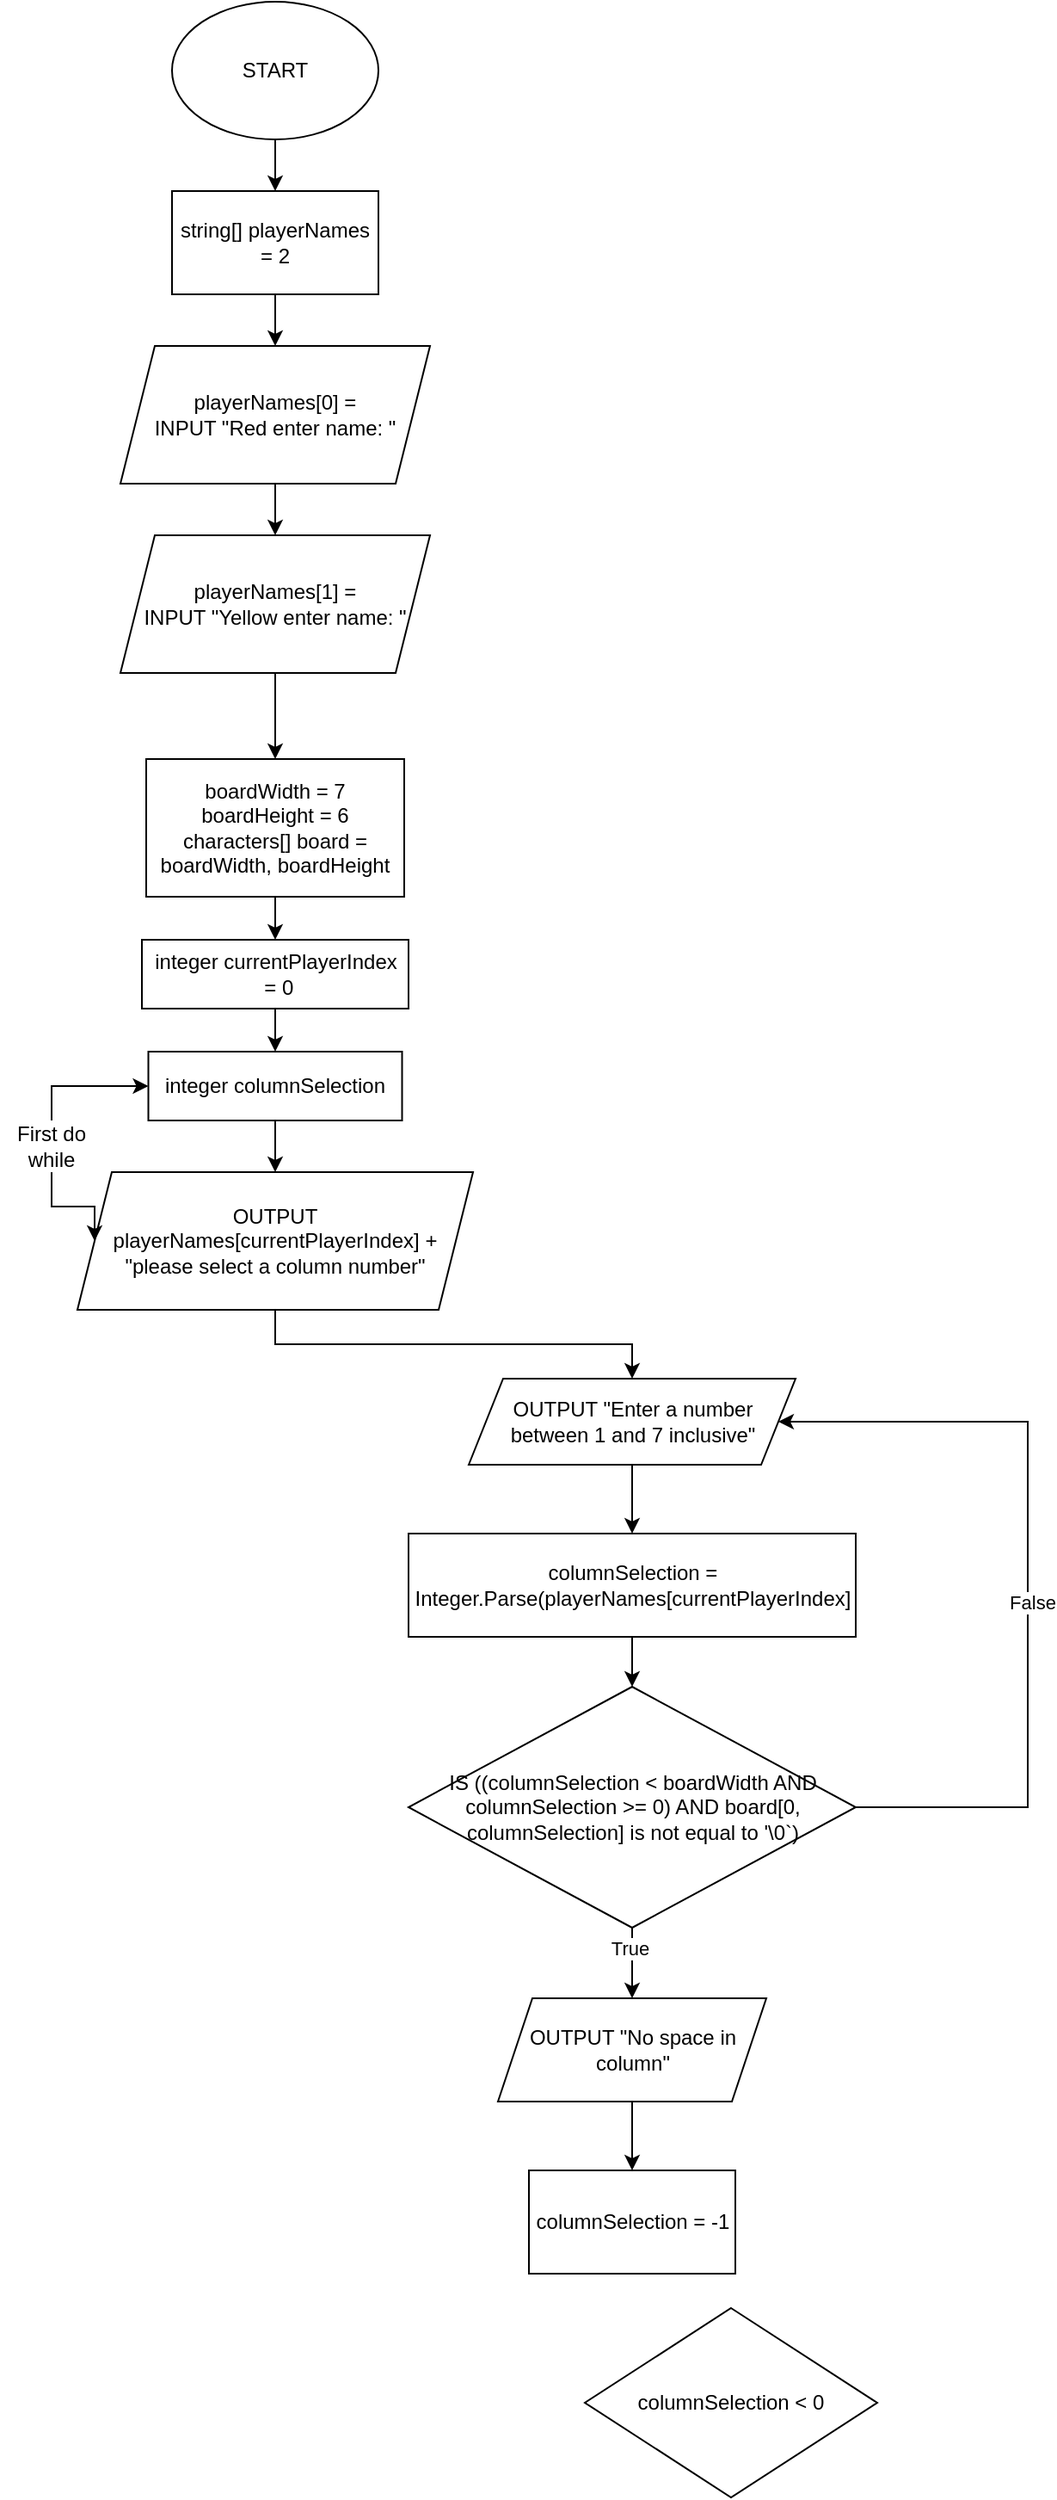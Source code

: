 <mxfile version="24.8.4">
  <diagram name="Page-1" id="pjpewN-Yp3IfkavCzUZb">
    <mxGraphModel dx="819" dy="426" grid="1" gridSize="10" guides="1" tooltips="1" connect="1" arrows="1" fold="1" page="1" pageScale="1" pageWidth="827" pageHeight="1169" math="0" shadow="0">
      <root>
        <mxCell id="0" />
        <mxCell id="1" parent="0" />
        <mxCell id="Q1-f9T-6cVv30_R7d4om-7" style="edgeStyle=orthogonalEdgeStyle;rounded=0;orthogonalLoop=1;jettySize=auto;html=1;exitX=0.5;exitY=1;exitDx=0;exitDy=0;entryX=0.5;entryY=0;entryDx=0;entryDy=0;" edge="1" parent="1" source="JSjSHIye_wGC4dCE1tIP-1" target="Q1-f9T-6cVv30_R7d4om-3">
          <mxGeometry relative="1" as="geometry" />
        </mxCell>
        <mxCell id="JSjSHIye_wGC4dCE1tIP-1" value="&lt;div&gt;START&lt;/div&gt;" style="ellipse;whiteSpace=wrap;html=1;labelBackgroundColor=none;" parent="1" vertex="1">
          <mxGeometry x="110" y="20" width="120" height="80" as="geometry" />
        </mxCell>
        <mxCell id="Q1-f9T-6cVv30_R7d4om-9" style="edgeStyle=orthogonalEdgeStyle;rounded=0;orthogonalLoop=1;jettySize=auto;html=1;exitX=0.5;exitY=1;exitDx=0;exitDy=0;entryX=0.5;entryY=0;entryDx=0;entryDy=0;" edge="1" parent="1" source="Q1-f9T-6cVv30_R7d4om-1" target="Q1-f9T-6cVv30_R7d4om-4">
          <mxGeometry relative="1" as="geometry" />
        </mxCell>
        <mxCell id="Q1-f9T-6cVv30_R7d4om-1" value="&lt;div&gt;&lt;div&gt;playerNames[0] =&lt;br&gt;&lt;/div&gt;INPUT &quot;Red enter name: &quot;&lt;/div&gt;" style="shape=parallelogram;perimeter=parallelogramPerimeter;whiteSpace=wrap;html=1;fixedSize=1;" vertex="1" parent="1">
          <mxGeometry x="80" y="220" width="180" height="80" as="geometry" />
        </mxCell>
        <mxCell id="Q1-f9T-6cVv30_R7d4om-8" style="edgeStyle=orthogonalEdgeStyle;rounded=0;orthogonalLoop=1;jettySize=auto;html=1;exitX=0.5;exitY=1;exitDx=0;exitDy=0;entryX=0.5;entryY=0;entryDx=0;entryDy=0;" edge="1" parent="1" source="Q1-f9T-6cVv30_R7d4om-3" target="Q1-f9T-6cVv30_R7d4om-1">
          <mxGeometry relative="1" as="geometry" />
        </mxCell>
        <mxCell id="Q1-f9T-6cVv30_R7d4om-3" value="string[] playerNames = 2" style="rounded=0;whiteSpace=wrap;html=1;" vertex="1" parent="1">
          <mxGeometry x="110" y="130" width="120" height="60" as="geometry" />
        </mxCell>
        <mxCell id="Q1-f9T-6cVv30_R7d4om-10" style="edgeStyle=orthogonalEdgeStyle;rounded=0;orthogonalLoop=1;jettySize=auto;html=1;exitX=0.5;exitY=1;exitDx=0;exitDy=0;entryX=0.5;entryY=0;entryDx=0;entryDy=0;" edge="1" parent="1" source="Q1-f9T-6cVv30_R7d4om-4" target="Q1-f9T-6cVv30_R7d4om-5">
          <mxGeometry relative="1" as="geometry" />
        </mxCell>
        <mxCell id="Q1-f9T-6cVv30_R7d4om-4" value="&lt;div&gt;playerNames[1] =&lt;br&gt;&lt;/div&gt;INPUT &quot;Yellow enter name: &quot;" style="shape=parallelogram;perimeter=parallelogramPerimeter;whiteSpace=wrap;html=1;fixedSize=1;" vertex="1" parent="1">
          <mxGeometry x="80" y="330" width="180" height="80" as="geometry" />
        </mxCell>
        <mxCell id="Q1-f9T-6cVv30_R7d4om-16" style="edgeStyle=orthogonalEdgeStyle;rounded=0;orthogonalLoop=1;jettySize=auto;html=1;exitX=0.5;exitY=1;exitDx=0;exitDy=0;entryX=0.5;entryY=0;entryDx=0;entryDy=0;" edge="1" parent="1" source="Q1-f9T-6cVv30_R7d4om-5" target="Q1-f9T-6cVv30_R7d4om-15">
          <mxGeometry relative="1" as="geometry" />
        </mxCell>
        <mxCell id="Q1-f9T-6cVv30_R7d4om-5" value="&lt;div&gt;boardWidth = 7&lt;/div&gt;&lt;div&gt;boardHeight = 6&lt;/div&gt;&lt;div&gt;characters[] board = boardWidth, boardHeight&lt;br&gt;&lt;/div&gt;" style="rounded=0;whiteSpace=wrap;html=1;" vertex="1" parent="1">
          <mxGeometry x="95" y="460" width="150" height="80" as="geometry" />
        </mxCell>
        <mxCell id="Q1-f9T-6cVv30_R7d4om-18" style="edgeStyle=orthogonalEdgeStyle;rounded=0;orthogonalLoop=1;jettySize=auto;html=1;exitX=0.5;exitY=1;exitDx=0;exitDy=0;entryX=0.5;entryY=0;entryDx=0;entryDy=0;" edge="1" parent="1" source="Q1-f9T-6cVv30_R7d4om-12" target="Q1-f9T-6cVv30_R7d4om-14">
          <mxGeometry relative="1" as="geometry" />
        </mxCell>
        <mxCell id="Q1-f9T-6cVv30_R7d4om-12" value="&lt;div&gt;integer columnSelection&lt;/div&gt;" style="rounded=0;whiteSpace=wrap;html=1;" vertex="1" parent="1">
          <mxGeometry x="96.25" y="630" width="147.5" height="40" as="geometry" />
        </mxCell>
        <mxCell id="Q1-f9T-6cVv30_R7d4om-27" style="edgeStyle=orthogonalEdgeStyle;rounded=0;orthogonalLoop=1;jettySize=auto;html=1;exitX=0.5;exitY=1;exitDx=0;exitDy=0;entryX=0.5;entryY=0;entryDx=0;entryDy=0;" edge="1" parent="1" source="Q1-f9T-6cVv30_R7d4om-14" target="Q1-f9T-6cVv30_R7d4om-24">
          <mxGeometry relative="1" as="geometry" />
        </mxCell>
        <mxCell id="Q1-f9T-6cVv30_R7d4om-14" value="OUTPUT playerNames[currentPlayerIndex] + &quot;please select a column number&quot;" style="shape=parallelogram;perimeter=parallelogramPerimeter;whiteSpace=wrap;html=1;fixedSize=1;" vertex="1" parent="1">
          <mxGeometry x="55" y="700" width="230" height="80" as="geometry" />
        </mxCell>
        <mxCell id="Q1-f9T-6cVv30_R7d4om-17" style="edgeStyle=orthogonalEdgeStyle;rounded=0;orthogonalLoop=1;jettySize=auto;html=1;exitX=0.5;exitY=1;exitDx=0;exitDy=0;entryX=0.5;entryY=0;entryDx=0;entryDy=0;" edge="1" parent="1" source="Q1-f9T-6cVv30_R7d4om-15" target="Q1-f9T-6cVv30_R7d4om-12">
          <mxGeometry relative="1" as="geometry" />
        </mxCell>
        <mxCell id="Q1-f9T-6cVv30_R7d4om-15" value="&lt;div&gt;integer currentPlayerIndex&lt;/div&gt;&amp;nbsp;= 0" style="rounded=0;whiteSpace=wrap;html=1;" vertex="1" parent="1">
          <mxGeometry x="92.5" y="565" width="155" height="40" as="geometry" />
        </mxCell>
        <mxCell id="Q1-f9T-6cVv30_R7d4om-21" style="edgeStyle=orthogonalEdgeStyle;rounded=0;orthogonalLoop=1;jettySize=auto;html=1;exitX=0.5;exitY=0;exitDx=0;exitDy=0;entryX=0;entryY=0.5;entryDx=0;entryDy=0;" edge="1" parent="1" source="Q1-f9T-6cVv30_R7d4om-20" target="Q1-f9T-6cVv30_R7d4om-12">
          <mxGeometry relative="1" as="geometry" />
        </mxCell>
        <mxCell id="Q1-f9T-6cVv30_R7d4om-23" style="edgeStyle=orthogonalEdgeStyle;rounded=0;orthogonalLoop=1;jettySize=auto;html=1;exitX=0.5;exitY=1;exitDx=0;exitDy=0;entryX=0;entryY=0.5;entryDx=0;entryDy=0;" edge="1" parent="1" source="Q1-f9T-6cVv30_R7d4om-20" target="Q1-f9T-6cVv30_R7d4om-14">
          <mxGeometry relative="1" as="geometry" />
        </mxCell>
        <mxCell id="Q1-f9T-6cVv30_R7d4om-20" value="First do while" style="text;html=1;align=center;verticalAlign=middle;whiteSpace=wrap;rounded=0;" vertex="1" parent="1">
          <mxGeometry x="10" y="670" width="60" height="30" as="geometry" />
        </mxCell>
        <mxCell id="Q1-f9T-6cVv30_R7d4om-26" style="edgeStyle=orthogonalEdgeStyle;rounded=0;orthogonalLoop=1;jettySize=auto;html=1;exitX=0.5;exitY=1;exitDx=0;exitDy=0;entryX=0.5;entryY=0;entryDx=0;entryDy=0;" edge="1" parent="1" source="Q1-f9T-6cVv30_R7d4om-24" target="Q1-f9T-6cVv30_R7d4om-25">
          <mxGeometry relative="1" as="geometry" />
        </mxCell>
        <mxCell id="Q1-f9T-6cVv30_R7d4om-24" value="OUTPUT &quot;Enter a number between 1 and 7 inclusive&quot;" style="shape=parallelogram;perimeter=parallelogramPerimeter;whiteSpace=wrap;html=1;fixedSize=1;" vertex="1" parent="1">
          <mxGeometry x="282.5" y="820" width="190" height="50" as="geometry" />
        </mxCell>
        <mxCell id="Q1-f9T-6cVv30_R7d4om-29" style="edgeStyle=orthogonalEdgeStyle;rounded=0;orthogonalLoop=1;jettySize=auto;html=1;exitX=0.5;exitY=1;exitDx=0;exitDy=0;" edge="1" parent="1" source="Q1-f9T-6cVv30_R7d4om-25" target="Q1-f9T-6cVv30_R7d4om-28">
          <mxGeometry relative="1" as="geometry" />
        </mxCell>
        <mxCell id="Q1-f9T-6cVv30_R7d4om-25" value="columnSelection = Integer.Parse(playerNames[currentPlayerIndex] " style="rounded=0;whiteSpace=wrap;html=1;" vertex="1" parent="1">
          <mxGeometry x="247.5" y="910" width="260" height="60" as="geometry" />
        </mxCell>
        <mxCell id="Q1-f9T-6cVv30_R7d4om-45" style="edgeStyle=orthogonalEdgeStyle;rounded=0;orthogonalLoop=1;jettySize=auto;html=1;entryX=1;entryY=0.5;entryDx=0;entryDy=0;" edge="1" parent="1" source="Q1-f9T-6cVv30_R7d4om-28" target="Q1-f9T-6cVv30_R7d4om-24">
          <mxGeometry relative="1" as="geometry">
            <mxPoint x="607.5" y="850" as="targetPoint" />
            <Array as="points">
              <mxPoint x="607.5" y="845" />
            </Array>
          </mxGeometry>
        </mxCell>
        <mxCell id="Q1-f9T-6cVv30_R7d4om-46" value="False" style="edgeLabel;html=1;align=center;verticalAlign=middle;resizable=0;points=[];" vertex="1" connectable="0" parent="Q1-f9T-6cVv30_R7d4om-45">
          <mxGeometry x="-0.067" y="-2" relative="1" as="geometry">
            <mxPoint as="offset" />
          </mxGeometry>
        </mxCell>
        <mxCell id="Q1-f9T-6cVv30_R7d4om-48" style="edgeStyle=orthogonalEdgeStyle;rounded=0;orthogonalLoop=1;jettySize=auto;html=1;exitX=0.5;exitY=1;exitDx=0;exitDy=0;entryX=0.5;entryY=0;entryDx=0;entryDy=0;" edge="1" parent="1" source="Q1-f9T-6cVv30_R7d4om-28" target="Q1-f9T-6cVv30_R7d4om-36">
          <mxGeometry relative="1" as="geometry" />
        </mxCell>
        <mxCell id="Q1-f9T-6cVv30_R7d4om-49" value="True" style="edgeLabel;html=1;align=center;verticalAlign=middle;resizable=0;points=[];" vertex="1" connectable="0" parent="Q1-f9T-6cVv30_R7d4om-48">
          <mxGeometry x="-0.41" y="-2" relative="1" as="geometry">
            <mxPoint as="offset" />
          </mxGeometry>
        </mxCell>
        <mxCell id="Q1-f9T-6cVv30_R7d4om-28" value="IS ((columnSelection &amp;lt; boardWidth AND columnSelection &amp;gt;= 0) AND board[0, columnSelection] is not equal to &#39;\0`)" style="rhombus;whiteSpace=wrap;html=1;" vertex="1" parent="1">
          <mxGeometry x="247.5" y="999" width="260" height="140" as="geometry" />
        </mxCell>
        <mxCell id="Q1-f9T-6cVv30_R7d4om-47" style="edgeStyle=orthogonalEdgeStyle;rounded=0;orthogonalLoop=1;jettySize=auto;html=1;exitX=0.5;exitY=1;exitDx=0;exitDy=0;entryX=0.5;entryY=0;entryDx=0;entryDy=0;" edge="1" parent="1" source="Q1-f9T-6cVv30_R7d4om-36" target="Q1-f9T-6cVv30_R7d4om-37">
          <mxGeometry relative="1" as="geometry" />
        </mxCell>
        <mxCell id="Q1-f9T-6cVv30_R7d4om-36" value="OUTPUT &quot;No space in column&quot;" style="shape=parallelogram;perimeter=parallelogramPerimeter;whiteSpace=wrap;html=1;fixedSize=1;" vertex="1" parent="1">
          <mxGeometry x="299.5" y="1180" width="156" height="60" as="geometry" />
        </mxCell>
        <mxCell id="Q1-f9T-6cVv30_R7d4om-37" value="columnSelection = -1" style="rounded=0;whiteSpace=wrap;html=1;" vertex="1" parent="1">
          <mxGeometry x="317.5" y="1280" width="120" height="60" as="geometry" />
        </mxCell>
        <mxCell id="Q1-f9T-6cVv30_R7d4om-50" value="columnSelection &amp;lt; 0" style="rhombus;whiteSpace=wrap;html=1;" vertex="1" parent="1">
          <mxGeometry x="350" y="1360" width="170" height="110" as="geometry" />
        </mxCell>
      </root>
    </mxGraphModel>
  </diagram>
</mxfile>
